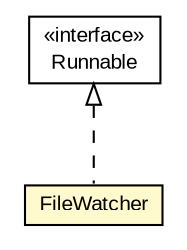#!/usr/local/bin/dot
#
# Class diagram 
# Generated by UMLGraph version R5_6-24-gf6e263 (http://www.umlgraph.org/)
#

digraph G {
	edge [fontname="arial",fontsize=10,labelfontname="arial",labelfontsize=10];
	node [fontname="arial",fontsize=10,shape=plaintext];
	nodesep=0.25;
	ranksep=0.5;
	// org.gservlet.FileWatcher
	c1370 [label=<<table title="org.gservlet.FileWatcher" border="0" cellborder="1" cellspacing="0" cellpadding="2" port="p" bgcolor="lemonChiffon" href="./FileWatcher.html">
		<tr><td><table border="0" cellspacing="0" cellpadding="1">
<tr><td align="center" balign="center"> FileWatcher </td></tr>
		</table></td></tr>
		</table>>, URL="./FileWatcher.html", fontname="arial", fontcolor="black", fontsize=10.0];
	//org.gservlet.FileWatcher implements java.lang.Runnable
	c1406:p -> c1370:p [dir=back,arrowtail=empty,style=dashed];
	// java.lang.Runnable
	c1406 [label=<<table title="java.lang.Runnable" border="0" cellborder="1" cellspacing="0" cellpadding="2" port="p" href="https://docs.oracle.com/javase/7/docs/api/java/lang/Runnable.html">
		<tr><td><table border="0" cellspacing="0" cellpadding="1">
<tr><td align="center" balign="center"> &#171;interface&#187; </td></tr>
<tr><td align="center" balign="center"> Runnable </td></tr>
		</table></td></tr>
		</table>>, URL="https://docs.oracle.com/javase/7/docs/api/java/lang/Runnable.html", fontname="arial", fontcolor="black", fontsize=10.0];
}

